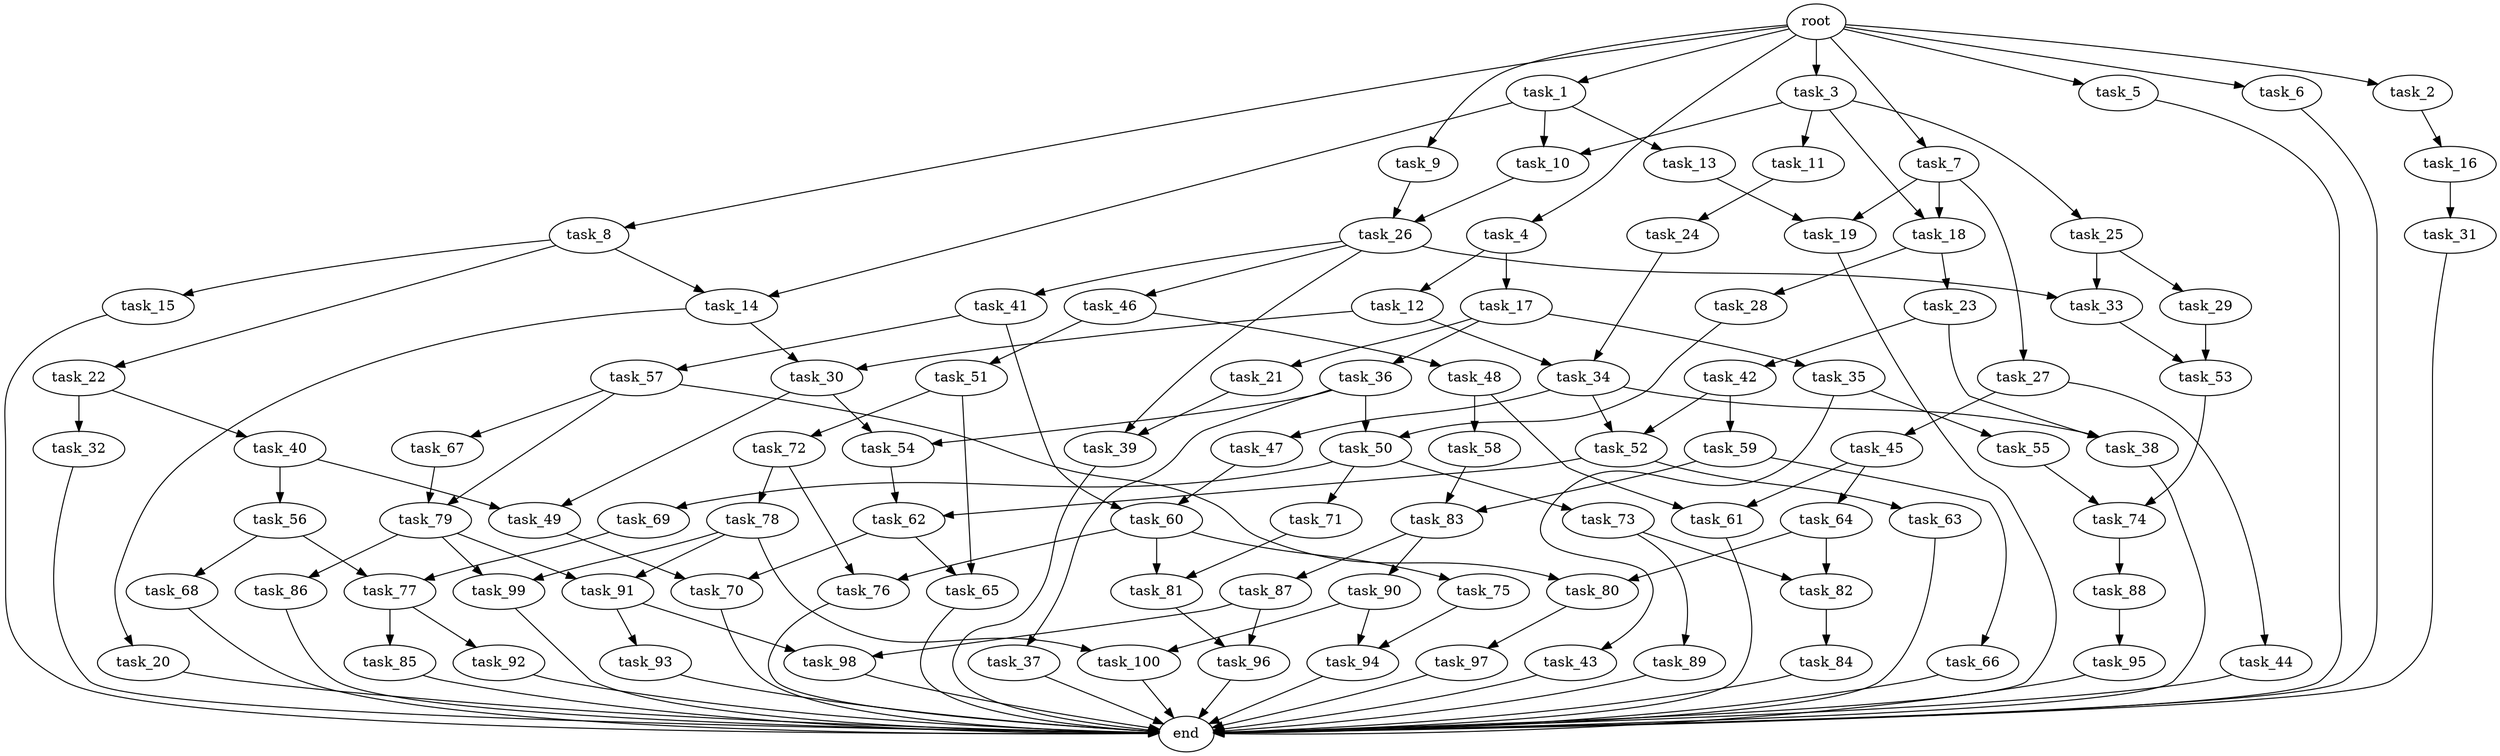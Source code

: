 digraph G {
  task_7 [size="9.861742e+08"];
  task_29 [size="5.617715e+08"];
  task_65 [size="1.818062e+07"];
  task_15 [size="3.142540e+09"];
  task_48 [size="1.174987e+09"];
  task_91 [size="1.042460e+09"];
  task_44 [size="2.736145e+09"];
  task_55 [size="2.251772e+09"];
  task_9 [size="3.171056e+09"];
  task_84 [size="8.999599e+08"];
  task_81 [size="5.435433e+08"];
  task_70 [size="1.222395e+09"];
  task_85 [size="1.448097e+08"];
  task_14 [size="1.193707e+09"];
  task_34 [size="1.278357e+09"];
  task_37 [size="1.049678e+09"];
  task_64 [size="1.748441e+09"];
  task_16 [size="4.086643e+09"];
  task_79 [size="2.586761e+09"];
  task_42 [size="2.835296e+09"];
  task_39 [size="1.081543e+09"];
  task_21 [size="1.694573e+09"];
  task_92 [size="1.974389e+09"];
  task_60 [size="4.771694e+09"];
  task_23 [size="3.156139e+09"];
  task_49 [size="7.462425e+08"];
  task_67 [size="2.668410e+08"];
  end [size="0.000000e+00"];
  task_96 [size="2.207572e+09"];
  task_35 [size="3.086960e+09"];
  task_76 [size="2.661379e+09"];
  task_53 [size="4.823325e+09"];
  task_20 [size="2.709396e+09"];
  task_51 [size="2.259361e+08"];
  task_62 [size="4.357711e+08"];
  task_25 [size="2.362464e+09"];
  task_45 [size="3.388766e+09"];
  task_86 [size="2.417342e+09"];
  task_89 [size="5.636183e+08"];
  root [size="0.000000e+00"];
  task_72 [size="4.331914e+08"];
  task_5 [size="1.564898e+09"];
  task_10 [size="3.127020e+09"];
  task_30 [size="2.000149e+09"];
  task_94 [size="1.711596e+09"];
  task_47 [size="2.945938e+09"];
  task_26 [size="4.160460e+09"];
  task_50 [size="1.400066e+09"];
  task_6 [size="2.518037e+08"];
  task_17 [size="1.156788e+09"];
  task_31 [size="9.971346e+08"];
  task_54 [size="6.400153e+07"];
  task_8 [size="2.199825e+09"];
  task_77 [size="1.514105e+09"];
  task_28 [size="1.672898e+09"];
  task_18 [size="3.637411e+07"];
  task_13 [size="3.251352e+08"];
  task_40 [size="4.416826e+09"];
  task_52 [size="3.264701e+09"];
  task_74 [size="1.329483e+09"];
  task_2 [size="1.651817e+09"];
  task_24 [size="2.016343e+09"];
  task_57 [size="1.250411e+09"];
  task_56 [size="3.857362e+09"];
  task_78 [size="1.734747e+09"];
  task_36 [size="2.222788e+09"];
  task_75 [size="1.488916e+09"];
  task_58 [size="2.650828e+07"];
  task_22 [size="1.586004e+09"];
  task_82 [size="8.669062e+08"];
  task_11 [size="4.242525e+09"];
  task_97 [size="4.815823e+09"];
  task_66 [size="1.918747e+09"];
  task_3 [size="1.759491e+09"];
  task_38 [size="4.245753e+08"];
  task_43 [size="1.204754e+09"];
  task_99 [size="3.583918e+09"];
  task_90 [size="1.195535e+09"];
  task_69 [size="2.954703e+09"];
  task_80 [size="1.258038e+09"];
  task_63 [size="4.179706e+07"];
  task_88 [size="2.430582e+09"];
  task_12 [size="3.154293e+09"];
  task_61 [size="2.065471e+09"];
  task_93 [size="1.642200e+09"];
  task_98 [size="2.535670e+09"];
  task_59 [size="1.024002e+09"];
  task_46 [size="3.316629e+09"];
  task_87 [size="4.131777e+09"];
  task_73 [size="1.232760e+08"];
  task_95 [size="4.743354e+08"];
  task_33 [size="4.794913e+09"];
  task_71 [size="3.841154e+09"];
  task_68 [size="9.849336e+08"];
  task_41 [size="2.778556e+09"];
  task_27 [size="1.853863e+09"];
  task_32 [size="2.743119e+09"];
  task_100 [size="1.121906e+09"];
  task_1 [size="4.325238e+09"];
  task_19 [size="4.072285e+09"];
  task_83 [size="4.321559e+09"];
  task_4 [size="9.227387e+08"];

  task_7 -> task_18 [size="3.637411e+06"];
  task_7 -> task_19 [size="4.072285e+08"];
  task_7 -> task_27 [size="3.707727e+08"];
  task_29 -> task_53 [size="4.823325e+08"];
  task_65 -> end [size="1.000000e-12"];
  task_15 -> end [size="1.000000e-12"];
  task_48 -> task_58 [size="5.301657e+06"];
  task_48 -> task_61 [size="2.065471e+08"];
  task_91 -> task_98 [size="2.535670e+08"];
  task_91 -> task_93 [size="3.284400e+08"];
  task_44 -> end [size="1.000000e-12"];
  task_55 -> task_74 [size="1.329483e+08"];
  task_9 -> task_26 [size="4.160460e+08"];
  task_84 -> end [size="1.000000e-12"];
  task_81 -> task_96 [size="2.207572e+08"];
  task_70 -> end [size="1.000000e-12"];
  task_85 -> end [size="1.000000e-12"];
  task_14 -> task_20 [size="5.418793e+08"];
  task_14 -> task_30 [size="2.000149e+08"];
  task_34 -> task_47 [size="5.891875e+08"];
  task_34 -> task_38 [size="4.245753e+07"];
  task_34 -> task_52 [size="3.264701e+08"];
  task_37 -> end [size="1.000000e-12"];
  task_64 -> task_80 [size="1.258038e+08"];
  task_64 -> task_82 [size="8.669062e+07"];
  task_16 -> task_31 [size="1.994269e+08"];
  task_79 -> task_99 [size="3.583918e+08"];
  task_79 -> task_86 [size="4.834684e+08"];
  task_79 -> task_91 [size="1.042460e+08"];
  task_42 -> task_52 [size="3.264701e+08"];
  task_42 -> task_59 [size="2.048005e+08"];
  task_39 -> end [size="1.000000e-12"];
  task_21 -> task_39 [size="1.081543e+08"];
  task_92 -> end [size="1.000000e-12"];
  task_60 -> task_76 [size="2.661379e+08"];
  task_60 -> task_81 [size="5.435433e+07"];
  task_60 -> task_75 [size="2.977832e+08"];
  task_23 -> task_38 [size="4.245753e+07"];
  task_23 -> task_42 [size="5.670592e+08"];
  task_49 -> task_70 [size="1.222395e+08"];
  task_67 -> task_79 [size="2.586761e+08"];
  task_96 -> end [size="1.000000e-12"];
  task_35 -> task_55 [size="4.503544e+08"];
  task_35 -> task_43 [size="2.409509e+08"];
  task_76 -> end [size="1.000000e-12"];
  task_53 -> task_74 [size="1.329483e+08"];
  task_20 -> end [size="1.000000e-12"];
  task_51 -> task_72 [size="8.663829e+07"];
  task_51 -> task_65 [size="1.818062e+06"];
  task_62 -> task_70 [size="1.222395e+08"];
  task_62 -> task_65 [size="1.818062e+06"];
  task_25 -> task_33 [size="4.794913e+08"];
  task_25 -> task_29 [size="1.123543e+08"];
  task_45 -> task_64 [size="3.496882e+08"];
  task_45 -> task_61 [size="2.065471e+08"];
  task_86 -> end [size="1.000000e-12"];
  task_89 -> end [size="1.000000e-12"];
  root -> task_7 [size="1.000000e-12"];
  root -> task_3 [size="1.000000e-12"];
  root -> task_6 [size="1.000000e-12"];
  root -> task_5 [size="1.000000e-12"];
  root -> task_1 [size="1.000000e-12"];
  root -> task_8 [size="1.000000e-12"];
  root -> task_2 [size="1.000000e-12"];
  root -> task_9 [size="1.000000e-12"];
  root -> task_4 [size="1.000000e-12"];
  task_72 -> task_76 [size="2.661379e+08"];
  task_72 -> task_78 [size="3.469495e+08"];
  task_5 -> end [size="1.000000e-12"];
  task_10 -> task_26 [size="4.160460e+08"];
  task_30 -> task_49 [size="7.462425e+07"];
  task_30 -> task_54 [size="6.400153e+06"];
  task_94 -> end [size="1.000000e-12"];
  task_47 -> task_60 [size="4.771694e+08"];
  task_26 -> task_39 [size="1.081543e+08"];
  task_26 -> task_33 [size="4.794913e+08"];
  task_26 -> task_46 [size="6.633258e+08"];
  task_26 -> task_41 [size="5.557111e+08"];
  task_50 -> task_69 [size="5.909407e+08"];
  task_50 -> task_73 [size="2.465521e+07"];
  task_50 -> task_71 [size="7.682308e+08"];
  task_6 -> end [size="1.000000e-12"];
  task_17 -> task_35 [size="6.173920e+08"];
  task_17 -> task_21 [size="3.389146e+08"];
  task_17 -> task_36 [size="4.445575e+08"];
  task_31 -> end [size="1.000000e-12"];
  task_54 -> task_62 [size="4.357711e+07"];
  task_8 -> task_14 [size="1.193707e+08"];
  task_8 -> task_15 [size="6.285079e+08"];
  task_8 -> task_22 [size="3.172008e+08"];
  task_77 -> task_92 [size="3.948777e+08"];
  task_77 -> task_85 [size="2.896193e+07"];
  task_28 -> task_50 [size="1.400066e+08"];
  task_18 -> task_28 [size="3.345796e+08"];
  task_18 -> task_23 [size="6.312279e+08"];
  task_13 -> task_19 [size="4.072285e+08"];
  task_40 -> task_56 [size="7.714724e+08"];
  task_40 -> task_49 [size="7.462425e+07"];
  task_52 -> task_63 [size="8.359412e+06"];
  task_52 -> task_62 [size="4.357711e+07"];
  task_74 -> task_88 [size="4.861163e+08"];
  task_2 -> task_16 [size="8.173286e+08"];
  task_24 -> task_34 [size="1.278357e+08"];
  task_57 -> task_80 [size="1.258038e+08"];
  task_57 -> task_79 [size="2.586761e+08"];
  task_57 -> task_67 [size="5.336819e+07"];
  task_56 -> task_68 [size="1.969867e+08"];
  task_56 -> task_77 [size="1.514105e+08"];
  task_78 -> task_99 [size="3.583918e+08"];
  task_78 -> task_91 [size="1.042460e+08"];
  task_78 -> task_100 [size="1.121906e+08"];
  task_36 -> task_50 [size="1.400066e+08"];
  task_36 -> task_54 [size="6.400153e+06"];
  task_36 -> task_37 [size="2.099356e+08"];
  task_75 -> task_94 [size="1.711596e+08"];
  task_58 -> task_83 [size="4.321559e+08"];
  task_22 -> task_40 [size="8.833652e+08"];
  task_22 -> task_32 [size="5.486238e+08"];
  task_82 -> task_84 [size="1.799920e+08"];
  task_11 -> task_24 [size="4.032687e+08"];
  task_97 -> end [size="1.000000e-12"];
  task_66 -> end [size="1.000000e-12"];
  task_3 -> task_18 [size="3.637411e+06"];
  task_3 -> task_11 [size="8.485050e+08"];
  task_3 -> task_25 [size="4.724928e+08"];
  task_3 -> task_10 [size="3.127020e+08"];
  task_38 -> end [size="1.000000e-12"];
  task_43 -> end [size="1.000000e-12"];
  task_99 -> end [size="1.000000e-12"];
  task_90 -> task_100 [size="1.121906e+08"];
  task_90 -> task_94 [size="1.711596e+08"];
  task_69 -> task_77 [size="1.514105e+08"];
  task_80 -> task_97 [size="9.631647e+08"];
  task_63 -> end [size="1.000000e-12"];
  task_88 -> task_95 [size="9.486708e+07"];
  task_12 -> task_34 [size="1.278357e+08"];
  task_12 -> task_30 [size="2.000149e+08"];
  task_61 -> end [size="1.000000e-12"];
  task_93 -> end [size="1.000000e-12"];
  task_98 -> end [size="1.000000e-12"];
  task_59 -> task_83 [size="4.321559e+08"];
  task_59 -> task_66 [size="3.837495e+08"];
  task_46 -> task_48 [size="2.349974e+08"];
  task_46 -> task_51 [size="4.518721e+07"];
  task_87 -> task_96 [size="2.207572e+08"];
  task_87 -> task_98 [size="2.535670e+08"];
  task_73 -> task_89 [size="1.127237e+08"];
  task_73 -> task_82 [size="8.669062e+07"];
  task_95 -> end [size="1.000000e-12"];
  task_33 -> task_53 [size="4.823325e+08"];
  task_71 -> task_81 [size="5.435433e+07"];
  task_68 -> end [size="1.000000e-12"];
  task_41 -> task_57 [size="2.500821e+08"];
  task_41 -> task_60 [size="4.771694e+08"];
  task_27 -> task_45 [size="6.777533e+08"];
  task_27 -> task_44 [size="5.472290e+08"];
  task_32 -> end [size="1.000000e-12"];
  task_100 -> end [size="1.000000e-12"];
  task_1 -> task_14 [size="1.193707e+08"];
  task_1 -> task_13 [size="6.502703e+07"];
  task_1 -> task_10 [size="3.127020e+08"];
  task_19 -> end [size="1.000000e-12"];
  task_83 -> task_87 [size="8.263554e+08"];
  task_83 -> task_90 [size="2.391071e+08"];
  task_4 -> task_12 [size="6.308586e+08"];
  task_4 -> task_17 [size="2.313576e+08"];
}
